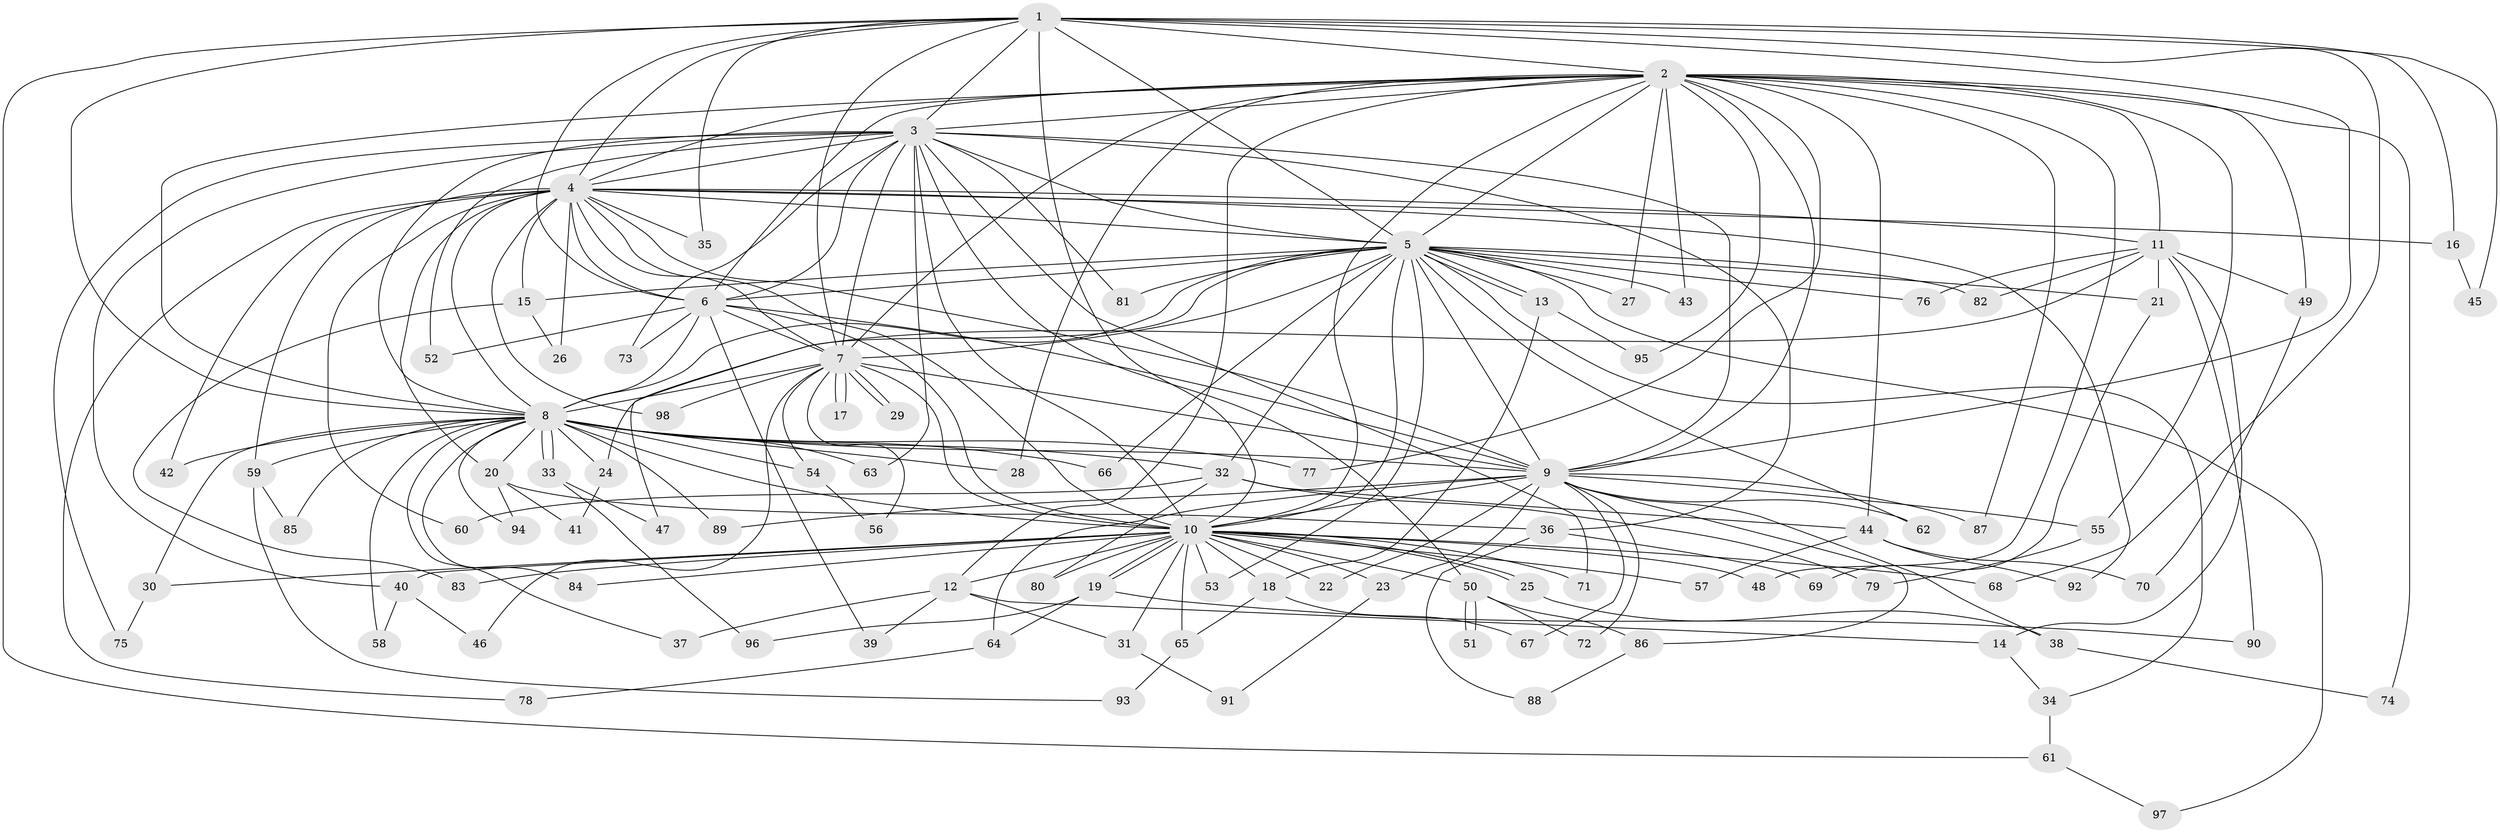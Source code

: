// coarse degree distribution, {10: 0.02666666666666667, 18: 0.013333333333333334, 30: 0.013333333333333334, 17: 0.013333333333333334, 32: 0.013333333333333334, 26: 0.013333333333333334, 11: 0.013333333333333334, 5: 0.04, 4: 0.08, 3: 0.18666666666666668, 2: 0.5333333333333333, 6: 0.013333333333333334, 7: 0.013333333333333334, 1: 0.02666666666666667}
// Generated by graph-tools (version 1.1) at 2025/41/03/06/25 10:41:32]
// undirected, 98 vertices, 221 edges
graph export_dot {
graph [start="1"]
  node [color=gray90,style=filled];
  1;
  2;
  3;
  4;
  5;
  6;
  7;
  8;
  9;
  10;
  11;
  12;
  13;
  14;
  15;
  16;
  17;
  18;
  19;
  20;
  21;
  22;
  23;
  24;
  25;
  26;
  27;
  28;
  29;
  30;
  31;
  32;
  33;
  34;
  35;
  36;
  37;
  38;
  39;
  40;
  41;
  42;
  43;
  44;
  45;
  46;
  47;
  48;
  49;
  50;
  51;
  52;
  53;
  54;
  55;
  56;
  57;
  58;
  59;
  60;
  61;
  62;
  63;
  64;
  65;
  66;
  67;
  68;
  69;
  70;
  71;
  72;
  73;
  74;
  75;
  76;
  77;
  78;
  79;
  80;
  81;
  82;
  83;
  84;
  85;
  86;
  87;
  88;
  89;
  90;
  91;
  92;
  93;
  94;
  95;
  96;
  97;
  98;
  1 -- 2;
  1 -- 3;
  1 -- 4;
  1 -- 5;
  1 -- 6;
  1 -- 7;
  1 -- 8;
  1 -- 9;
  1 -- 10;
  1 -- 16;
  1 -- 35;
  1 -- 45;
  1 -- 61;
  1 -- 68;
  2 -- 3;
  2 -- 4;
  2 -- 5;
  2 -- 6;
  2 -- 7;
  2 -- 8;
  2 -- 9;
  2 -- 10;
  2 -- 11;
  2 -- 12;
  2 -- 27;
  2 -- 28;
  2 -- 43;
  2 -- 44;
  2 -- 48;
  2 -- 49;
  2 -- 55;
  2 -- 74;
  2 -- 77;
  2 -- 87;
  2 -- 95;
  3 -- 4;
  3 -- 5;
  3 -- 6;
  3 -- 7;
  3 -- 8;
  3 -- 9;
  3 -- 10;
  3 -- 36;
  3 -- 40;
  3 -- 50;
  3 -- 52;
  3 -- 63;
  3 -- 71;
  3 -- 73;
  3 -- 75;
  3 -- 81;
  4 -- 5;
  4 -- 6;
  4 -- 7;
  4 -- 8;
  4 -- 9;
  4 -- 10;
  4 -- 11;
  4 -- 15;
  4 -- 16;
  4 -- 20;
  4 -- 26;
  4 -- 35;
  4 -- 42;
  4 -- 59;
  4 -- 60;
  4 -- 78;
  4 -- 92;
  4 -- 98;
  5 -- 6;
  5 -- 7;
  5 -- 8;
  5 -- 9;
  5 -- 10;
  5 -- 13;
  5 -- 13;
  5 -- 15;
  5 -- 21;
  5 -- 27;
  5 -- 32;
  5 -- 34;
  5 -- 43;
  5 -- 47;
  5 -- 53;
  5 -- 62;
  5 -- 66;
  5 -- 76;
  5 -- 81;
  5 -- 82;
  5 -- 97;
  6 -- 7;
  6 -- 8;
  6 -- 9;
  6 -- 10;
  6 -- 39;
  6 -- 52;
  6 -- 73;
  7 -- 8;
  7 -- 9;
  7 -- 10;
  7 -- 17;
  7 -- 17;
  7 -- 29;
  7 -- 29;
  7 -- 46;
  7 -- 54;
  7 -- 56;
  7 -- 98;
  8 -- 9;
  8 -- 10;
  8 -- 20;
  8 -- 24;
  8 -- 28;
  8 -- 30;
  8 -- 32;
  8 -- 33;
  8 -- 33;
  8 -- 37;
  8 -- 42;
  8 -- 54;
  8 -- 58;
  8 -- 59;
  8 -- 63;
  8 -- 66;
  8 -- 77;
  8 -- 84;
  8 -- 85;
  8 -- 89;
  8 -- 94;
  9 -- 10;
  9 -- 22;
  9 -- 23;
  9 -- 38;
  9 -- 55;
  9 -- 62;
  9 -- 64;
  9 -- 67;
  9 -- 72;
  9 -- 86;
  9 -- 87;
  9 -- 89;
  10 -- 12;
  10 -- 18;
  10 -- 19;
  10 -- 19;
  10 -- 22;
  10 -- 23;
  10 -- 25;
  10 -- 25;
  10 -- 30;
  10 -- 31;
  10 -- 40;
  10 -- 48;
  10 -- 50;
  10 -- 53;
  10 -- 57;
  10 -- 65;
  10 -- 68;
  10 -- 71;
  10 -- 80;
  10 -- 83;
  10 -- 84;
  11 -- 14;
  11 -- 21;
  11 -- 24;
  11 -- 49;
  11 -- 76;
  11 -- 82;
  11 -- 90;
  12 -- 14;
  12 -- 31;
  12 -- 37;
  12 -- 39;
  13 -- 18;
  13 -- 95;
  14 -- 34;
  15 -- 26;
  15 -- 83;
  16 -- 45;
  18 -- 65;
  18 -- 67;
  19 -- 64;
  19 -- 90;
  19 -- 96;
  20 -- 36;
  20 -- 41;
  20 -- 94;
  21 -- 69;
  23 -- 91;
  24 -- 41;
  25 -- 38;
  30 -- 75;
  31 -- 91;
  32 -- 44;
  32 -- 60;
  32 -- 79;
  32 -- 80;
  33 -- 47;
  33 -- 96;
  34 -- 61;
  36 -- 69;
  36 -- 88;
  38 -- 74;
  40 -- 46;
  40 -- 58;
  44 -- 57;
  44 -- 70;
  44 -- 92;
  49 -- 70;
  50 -- 51;
  50 -- 51;
  50 -- 72;
  50 -- 86;
  54 -- 56;
  55 -- 79;
  59 -- 85;
  59 -- 93;
  61 -- 97;
  64 -- 78;
  65 -- 93;
  86 -- 88;
}
